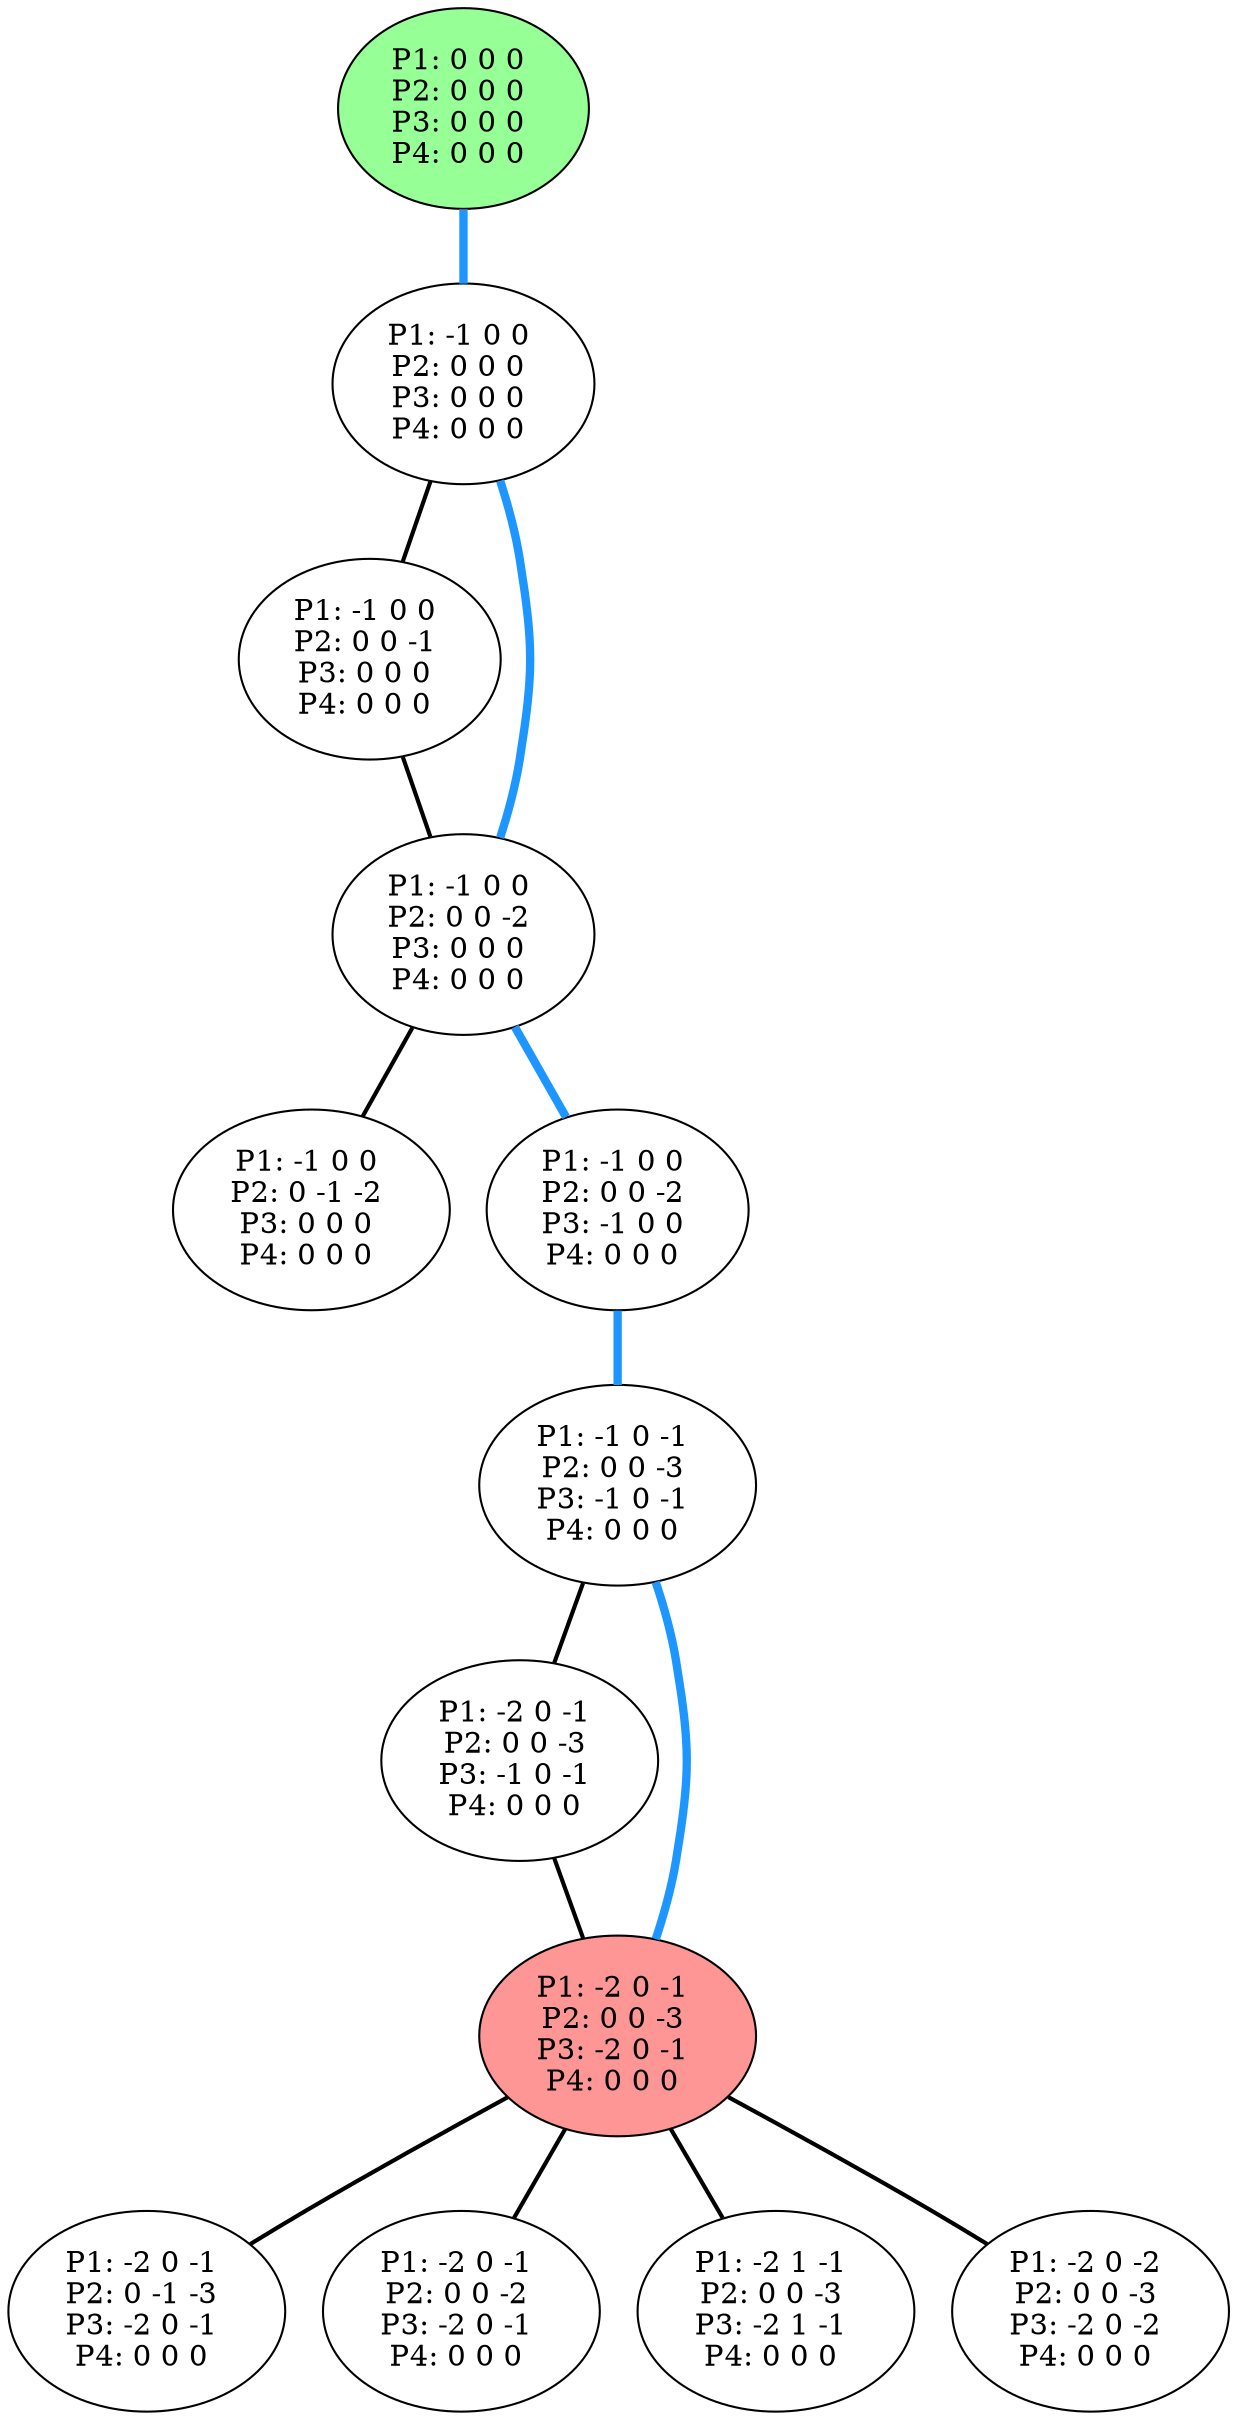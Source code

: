 graph G {
color = "black"
0 [label = "P1: 0 0 0 
P2: 0 0 0 
P3: 0 0 0 
P4: 0 0 0 
",  style="filled", fillcolor = "#96FF96"];
1 [label = "P1: -1 0 0 
P2: 0 0 0 
P3: 0 0 0 
P4: 0 0 0 
"];
2 [label = "P1: -1 0 0 
P2: 0 0 -1 
P3: 0 0 0 
P4: 0 0 0 
"];
3 [label = "P1: -1 0 0 
P2: 0 0 -2 
P3: 0 0 0 
P4: 0 0 0 
"];
4 [label = "P1: -1 0 0 
P2: 0 -1 -2 
P3: 0 0 0 
P4: 0 0 0 
"];
5 [label = "P1: -1 0 0 
P2: 0 0 -2 
P3: -1 0 0 
P4: 0 0 0 
"];
6 [label = "P1: -1 0 -1 
P2: 0 0 -3 
P3: -1 0 -1 
P4: 0 0 0 
"];
7 [label = "P1: -2 0 -1 
P2: 0 0 -3 
P3: -1 0 -1 
P4: 0 0 0 
"];
8 [label = "P1: -2 0 -1 
P2: 0 0 -3 
P3: -2 0 -1 
P4: 0 0 0 
",  style="filled", fillcolor = "#FF9696"];
9 [label = "P1: -2 0 -1 
P2: 0 -1 -3 
P3: -2 0 -1 
P4: 0 0 0 
"];
10 [label = "P1: -2 0 -1 
P2: 0 0 -2 
P3: -2 0 -1 
P4: 0 0 0 
"];
11 [label = "P1: -2 1 -1 
P2: 0 0 -3 
P3: -2 1 -1 
P4: 0 0 0 
"];
12 [label = "P1: -2 0 -2 
P2: 0 0 -3 
P3: -2 0 -2 
P4: 0 0 0 
"];
edge [style=bold];
0 -- 1 [color="#1E96FF", penwidth=4.0];

1 -- 2 [color=black];
1 -- 3 [color="#1E96FF", penwidth=4.0];

2 -- 3 [color=black];

3 -- 4 [color=black];
3 -- 5 [color="#1E96FF", penwidth=4.0];


5 -- 6 [color="#1E96FF", penwidth=4.0];

6 -- 7 [color=black];
6 -- 8 [color="#1E96FF", penwidth=4.0];

7 -- 8 [color=black];

8 -- 9 [color=black];
8 -- 10 [color=black];
8 -- 11 [color=black];
8 -- 12 [color=black];





}
